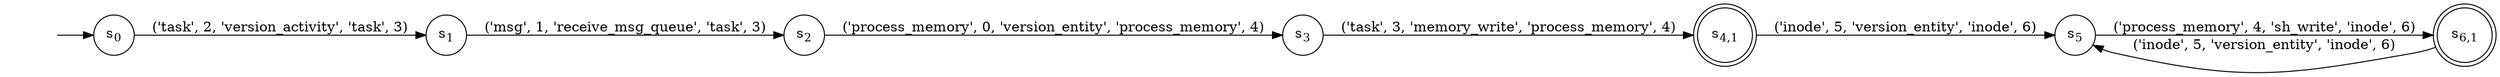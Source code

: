 digraph DFA {
    rankdir = LR;
    I [style = invis];
    I -> S0;
    S0 [label = <s<sub>0</sub>>, shape = circle];
    S1 [label = <s<sub>1</sub>>, shape = circle];
    S2 [label = <s<sub>2</sub>>, shape = circle];
    S3 [label = <s<sub>3</sub>>, shape = circle];
    S4 [label = <s<sub>4,1</sub>>, shape = circle, peripheries = 2];
    S5 [label = <s<sub>5</sub>>, shape = circle];
    S6 [label = <s<sub>6,1</sub>>, shape = circle, peripheries = 2];
    S6 -> S5 [label = "('inode', 5, 'version_entity', 'inode', 6)"];
    S5 -> S6 [label = "('process_memory', 4, 'sh_write', 'inode', 6)"];
    S4 -> S5 [label = "('inode', 5, 'version_entity', 'inode', 6)"];
    S3 -> S4 [label = "('task', 3, 'memory_write', 'process_memory', 4)"];
    S2 -> S3 [label = "('process_memory', 0, 'version_entity', 'process_memory', 4)"];
    S1 -> S2 [label = "('msg', 1, 'receive_msg_queue', 'task', 3)"];
    S0 -> S1 [label = "('task', 2, 'version_activity', 'task', 3)"];
}
